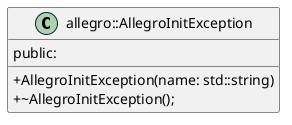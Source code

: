 @startuml
!startsub ALLEGRO_INIT_EXCEPTION

skinparam classAttributeIconSize 0

class "allegro::AllegroInitException"{
    
    public:
        +AllegroInitException(name: std::string)
        +~AllegroInitException();

}

!endsub
@enduml